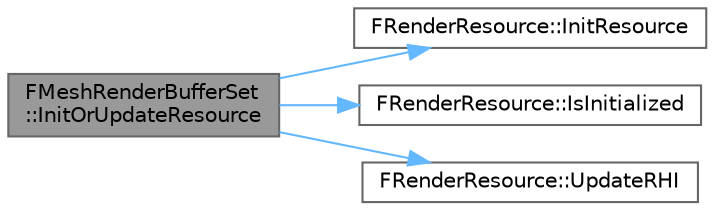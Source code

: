 digraph "FMeshRenderBufferSet::InitOrUpdateResource"
{
 // INTERACTIVE_SVG=YES
 // LATEX_PDF_SIZE
  bgcolor="transparent";
  edge [fontname=Helvetica,fontsize=10,labelfontname=Helvetica,labelfontsize=10];
  node [fontname=Helvetica,fontsize=10,shape=box,height=0.2,width=0.4];
  rankdir="LR";
  Node1 [id="Node000001",label="FMeshRenderBufferSet\l::InitOrUpdateResource",height=0.2,width=0.4,color="gray40", fillcolor="grey60", style="filled", fontcolor="black",tooltip="Initializes a render resource, or update it if already initialized."];
  Node1 -> Node2 [id="edge1_Node000001_Node000002",color="steelblue1",style="solid",tooltip=" "];
  Node2 [id="Node000002",label="FRenderResource::InitResource",height=0.2,width=0.4,color="grey40", fillcolor="white", style="filled",URL="$d8/ddf/classFRenderResource.html#a4b749a500baa465f27088dafc0aa1a41",tooltip="Initializes the resource."];
  Node1 -> Node3 [id="edge2_Node000001_Node000003",color="steelblue1",style="solid",tooltip=" "];
  Node3 [id="Node000003",label="FRenderResource::IsInitialized",height=0.2,width=0.4,color="grey40", fillcolor="white", style="filled",URL="$d8/ddf/classFRenderResource.html#a0060bb4f19f324cbe07b57f93bd6c276",tooltip=" "];
  Node1 -> Node4 [id="edge3_Node000001_Node000004",color="steelblue1",style="solid",tooltip=" "];
  Node4 [id="Node000004",label="FRenderResource::UpdateRHI",height=0.2,width=0.4,color="grey40", fillcolor="white", style="filled",URL="$d8/ddf/classFRenderResource.html#a9b966f6b9e9703edae77f8b6c8eda7e9",tooltip="If the resource's RHI resources have been initialized, then release and reinitialize it."];
}
